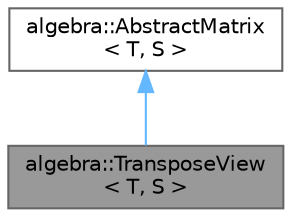 digraph "algebra::TransposeView&lt; T, S &gt;"
{
 // LATEX_PDF_SIZE
  bgcolor="transparent";
  edge [fontname=Helvetica,fontsize=10,labelfontname=Helvetica,labelfontsize=10];
  node [fontname=Helvetica,fontsize=10,shape=box,height=0.2,width=0.4];
  Node1 [id="Node000001",label="algebra::TransposeView\l\< T, S \>",height=0.2,width=0.4,color="gray40", fillcolor="grey60", style="filled", fontcolor="black",tooltip="A view that represents the transpose of a given matrix."];
  Node2 -> Node1 [id="edge1_Node000001_Node000002",dir="back",color="steelblue1",style="solid",tooltip=" "];
  Node2 [id="Node000002",label="algebra::AbstractMatrix\l\< T, S \>",height=0.2,width=0.4,color="gray40", fillcolor="white", style="filled",URL="$classalgebra_1_1AbstractMatrix.html",tooltip="Abstract base class for matrix representations."];
}
